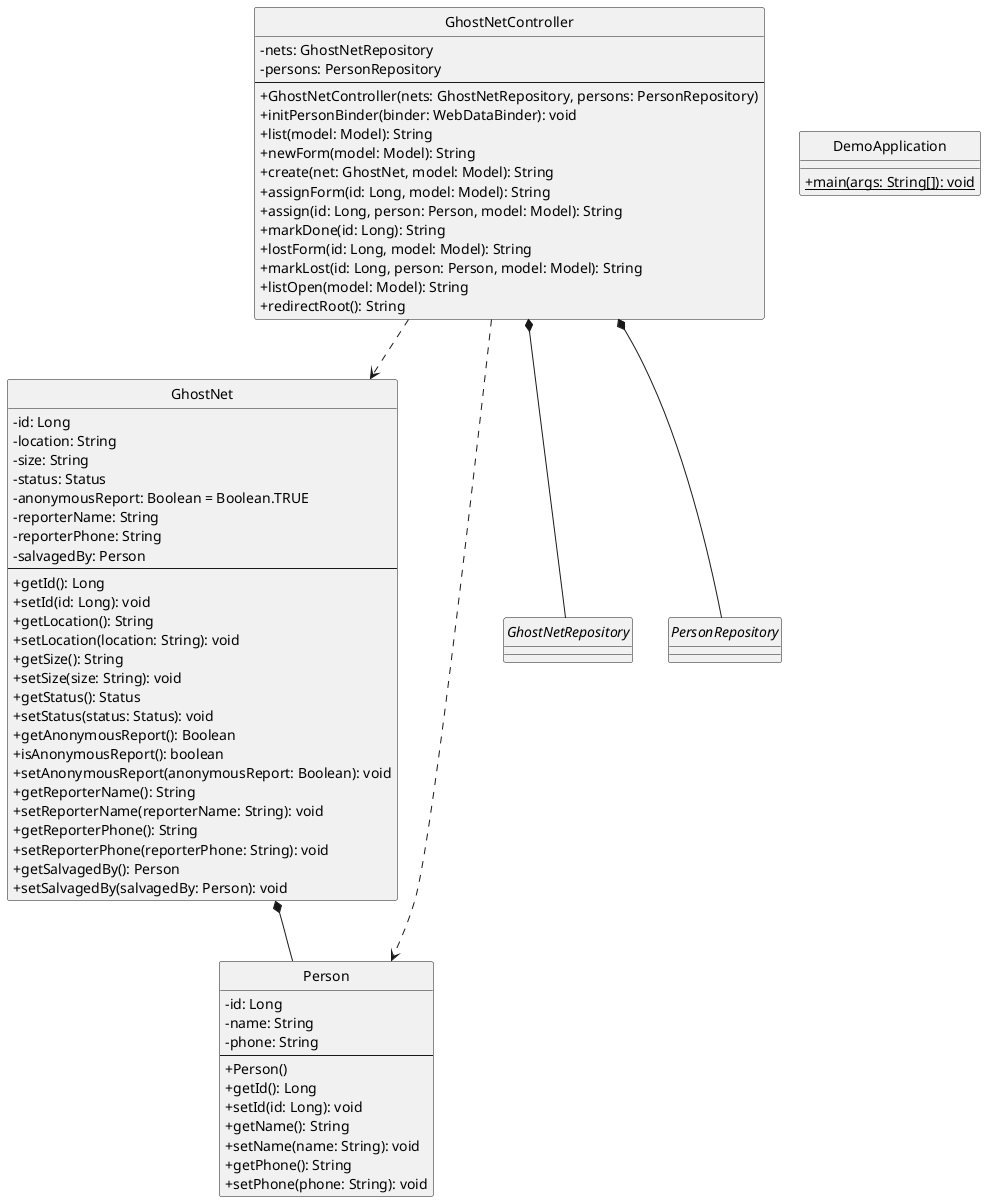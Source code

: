 ' Generated by UML Generator
' Encoded: dLLDZzCm4BtdL_YOqat5EH9eMmfefRAikY0EY8ER3AcrpZYotKLbrV-EFveqJfnbuTAaysPUPjwynDTAKwaFDK_K0yE6IbgJWbEbbbfBjZjek2a4thFVG5udUrO2APWiE2I9oo8VzqBfMz3l16efE0T9dX92CWIjyWxTGYCKqq8UBTQ0L08DVETkGZ0pF_CnQpf5U4KcwMQMYY7J7bWnB0tHpbroyWrsQwgfZyvoyYXOQGiuKpgjHGay9v_inM3tHWkiB8hmwuEGzNH28O5giErUkhqYa-b6GrQXesHbJZO2gxzczpBzxEteprJML3wi1K9N6w3SzFdI7YpJnkJ_JnTMsyyDuBHy4aeceT1R8NHwGKwjtzPGYsNJS5PGpGGwiysVZ8arAqwafWnJAYlL5dx_qMxsD7IizsaxXBtdmfFs-icKSNxmtppfuEZjrKOe2ZpMug2iyQJP-ae83XJ9c_PkyMNxzRrDbIu3v2sj0z8sVhSt6mgUHlaZhQ1S7LjnkrUa0drJMeNEtS-L2_JMsnhQP6xEawM1rge736SFw-txFwfrmRu-WngdaAywQ-MgV3ZKCQnSXefQYhEIxeLM4NntmTMOO6f5uMEtlUsCXWt0s1xZN6wZasGUZMv_e6Nd0ylLES7fUO76RXcPtuV7riU18vkX4vtdV7Kw-sV_HILrGPoKC2wTZpOngSoG38sEFsa1aOF231ra34yBZqVEirTP5Zl89Z97PreaRx5usp5EuUSbTr-h2tTo3LYQ4_iF
' URL: http://www.plantuml.com/plantuml/uml/dLLDZzCm4BtdL_YOqat5EH9eMmfefRAikY0EY8ER3AcrpZYotKLbrV-EFveqJfnbuTAaysPUPjwynDTAKwaFDK_K0yE6IbgJWbEbbbfBjZjek2a4thFVG5udUrO2APWiE2I9oo8VzqBfMz3l16efE0T9dX92CWIjyWxTGYCKqq8UBTQ0L08DVETkGZ0pF_CnQpf5U4KcwMQMYY7J7bWnB0tHpbroyWrsQwgfZyvoyYXOQGiuKpgjHGay9v_inM3tHWkiB8hmwuEGzNH28O5giErUkhqYa-b6GrQXesHbJZO2gxzczpBzxEteprJML3wi1K9N6w3SzFdI7YpJnkJ_JnTMsyyDuBHy4aeceT1R8NHwGKwjtzPGYsNJS5PGpGGwiysVZ8arAqwafWnJAYlL5dx_qMxsD7IizsaxXBtdmfFs-icKSNxmtppfuEZjrKOe2ZpMug2iyQJP-ae83XJ9c_PkyMNxzRrDbIu3v2sj0z8sVhSt6mgUHlaZhQ1S7LjnkrUa0drJMeNEtS-L2_JMsnhQP6xEawM1rge736SFw-txFwfrmRu-WngdaAywQ-MgV3ZKCQnSXefQYhEIxeLM4NntmTMOO6f5uMEtlUsCXWt0s1xZN6wZasGUZMv_e6Nd0ylLES7fUO76RXcPtuV7riU18vkX4vtdV7Kw-sV_HILrGPoKC2wTZpOngSoG38sEFsa1aOF231ra34yBZqVEirTP5Zl89Z97PreaRx5usp5EuUSbTr-h2tTo3LYQ4_iF
' Generated on: 2025-10-31T17:31:32.841583700

@startuml
skinparam classAttributeIconSize 0
hide circle

class GhostNetController {
  -nets: GhostNetRepository
  -persons: PersonRepository
  --
  +GhostNetController(nets: GhostNetRepository, persons: PersonRepository)
  +initPersonBinder(binder: WebDataBinder): void
  +list(model: Model): String
  +newForm(model: Model): String
  +create(net: GhostNet, model: Model): String
  +assignForm(id: Long, model: Model): String
  +assign(id: Long, person: Person, model: Model): String
  +markDone(id: Long): String
  +lostForm(id: Long, model: Model): String
  +markLost(id: Long, person: Person, model: Model): String
  +listOpen(model: Model): String
  +redirectRoot(): String
}

class DemoApplication {
  +{static} main(args: String[]): void
}

class GhostNet {
  -id: Long
  -location: String
  -size: String
  -status: Status
  -anonymousReport: Boolean = Boolean.TRUE
  -reporterName: String
  -reporterPhone: String
  -salvagedBy: Person
  --
  +getId(): Long
  +setId(id: Long): void
  +getLocation(): String
  +setLocation(location: String): void
  +getSize(): String
  +setSize(size: String): void
  +getStatus(): Status
  +setStatus(status: Status): void
  +getAnonymousReport(): Boolean
  +isAnonymousReport(): boolean
  +setAnonymousReport(anonymousReport: Boolean): void
  +getReporterName(): String
  +setReporterName(reporterName: String): void
  +getReporterPhone(): String
  +setReporterPhone(reporterPhone: String): void
  +getSalvagedBy(): Person
  +setSalvagedBy(salvagedBy: Person): void
}

class Person {
  -id: Long
  -name: String
  -phone: String
  --
  +Person()
  +getId(): Long
  +setId(id: Long): void
  +getName(): String
  +setName(name: String): void
  +getPhone(): String
  +setPhone(phone: String): void
}

interface GhostNetRepository {
}

interface PersonRepository {
}

GhostNetController *-- GhostNetRepository
GhostNetController *-- PersonRepository
GhostNetController ..> GhostNet
GhostNetController ..> Person
GhostNet *-- Person
@enduml